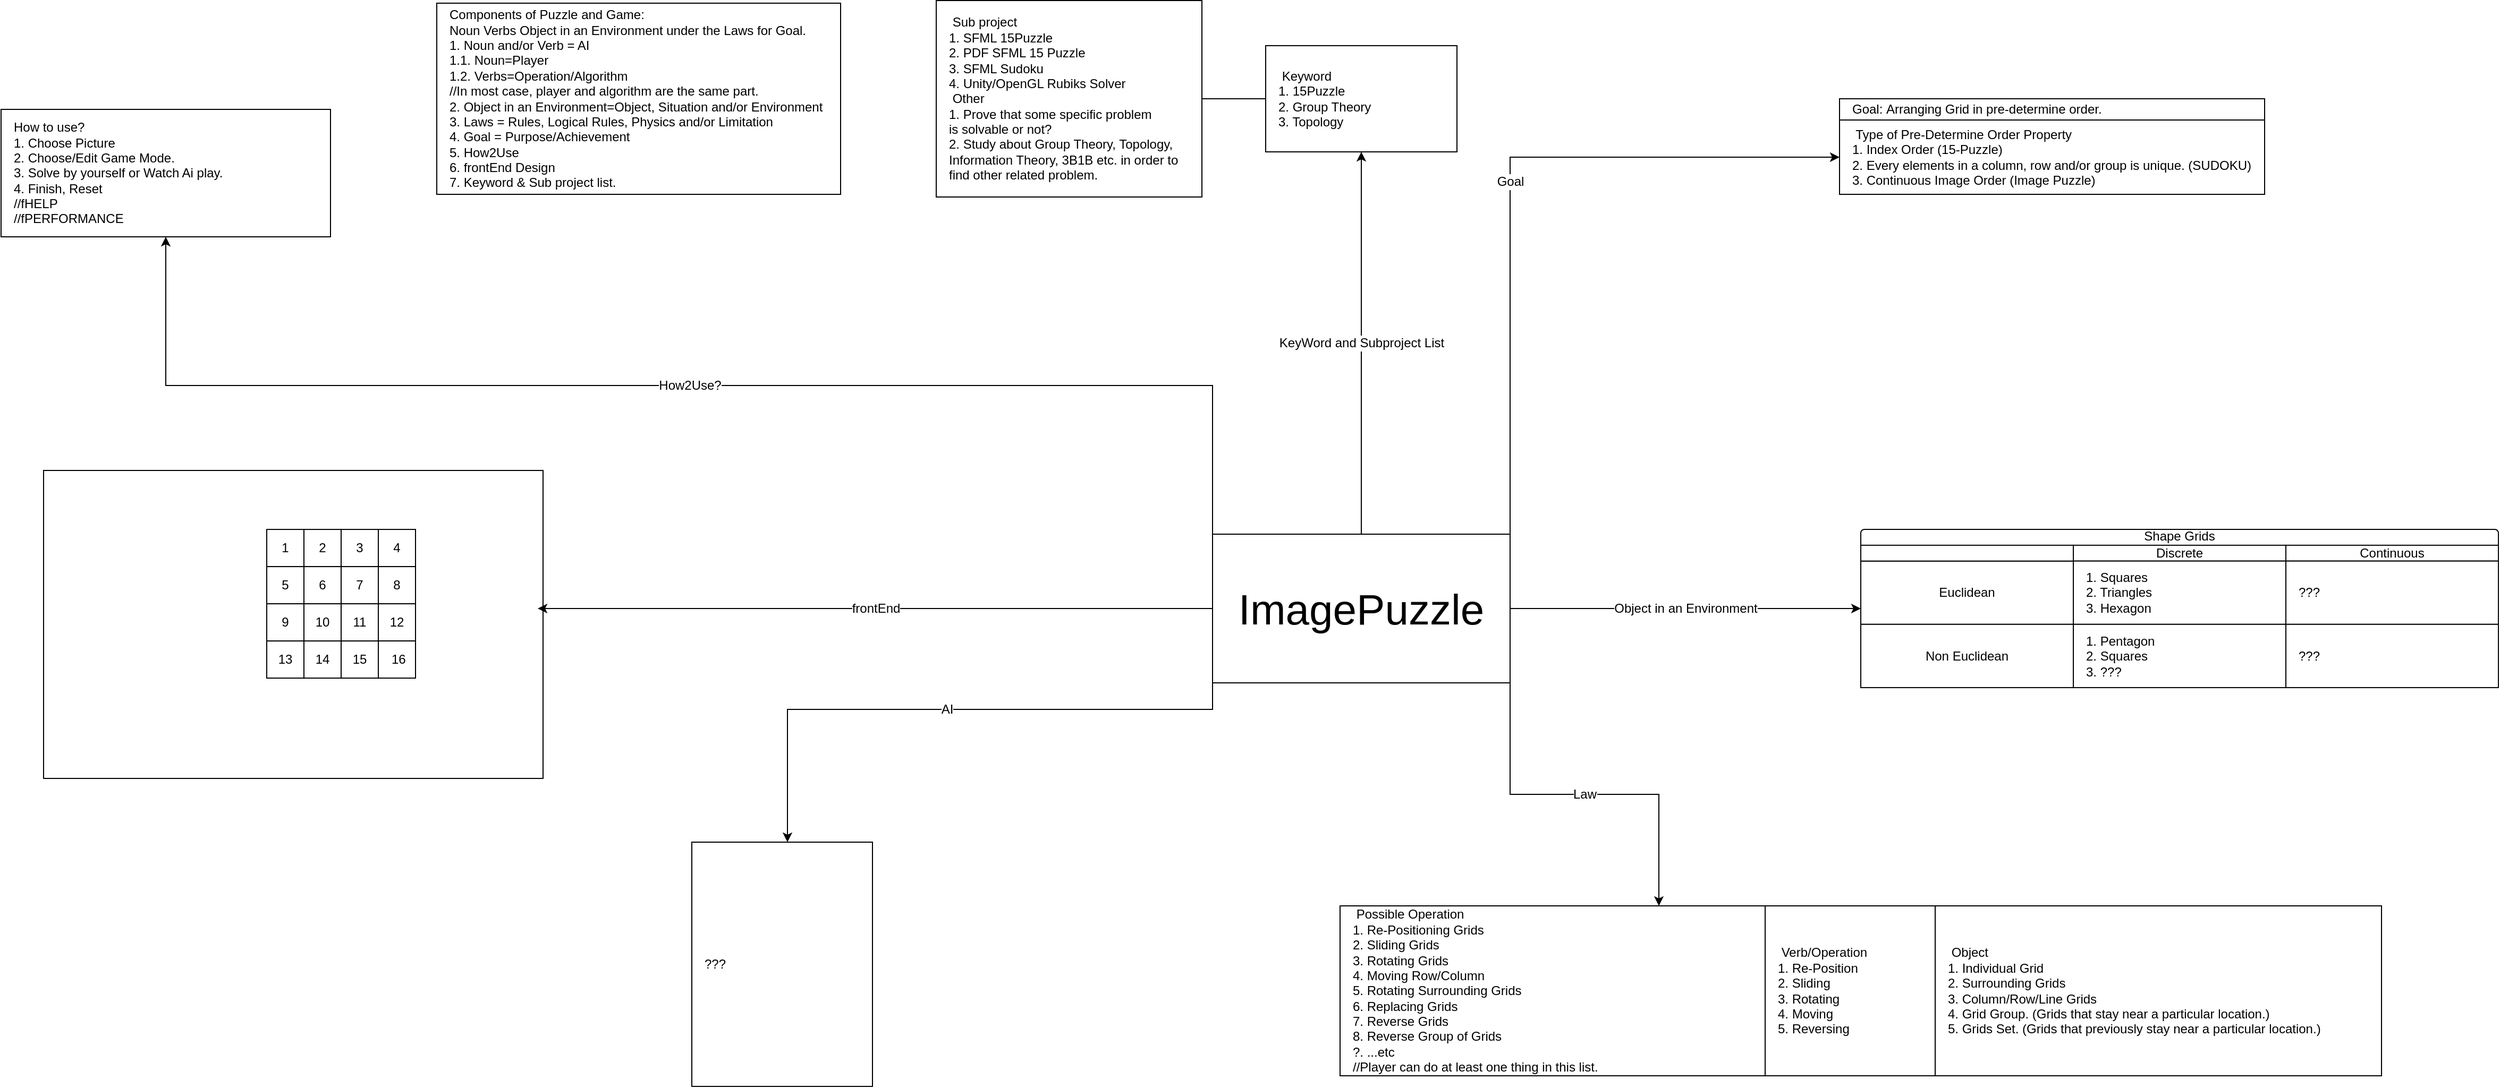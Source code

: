 <mxfile version="17.4.0" type="github">
  <diagram id="6oDgEVkb3G0dYZt31TxD" name="Page-1">
    <mxGraphModel dx="875" dy="800" grid="1" gridSize="10" guides="1" tooltips="1" connect="1" arrows="1" fold="1" page="1" pageScale="1" pageWidth="850" pageHeight="1100" math="0" shadow="0">
      <root>
        <mxCell id="0" />
        <mxCell id="1" parent="0" />
        <mxCell id="-J-nYcljLcr5aQcuRWhF-20" value="" style="rounded=0;whiteSpace=wrap;html=1;fontSize=12;" parent="1" vertex="1">
          <mxGeometry x="100" y="490" width="470" height="290" as="geometry" />
        </mxCell>
        <mxCell id="2gLC2EfKz5ei1ZDdkJLl-1" value="&lt;span style=&quot;white-space: pre&quot;&gt; Keyword&lt;br&gt;1. 15Puzzle&lt;br&gt;2. Group Theory&lt;br/&gt;3. Topology&lt;br&gt;&lt;/span&gt;" style="rounded=0;whiteSpace=wrap;html=1;align=left;spacingLeft=10;" parent="1" vertex="1">
          <mxGeometry x="1250" y="90" width="180" height="100" as="geometry" />
        </mxCell>
        <mxCell id="2gLC2EfKz5ei1ZDdkJLl-32" value="" style="group" parent="1" vertex="1" connectable="0">
          <mxGeometry x="1790" y="140" width="400" height="90" as="geometry" />
        </mxCell>
        <mxCell id="2gLC2EfKz5ei1ZDdkJLl-29" value="Goal:&amp;nbsp;Arranging Grid in pre-determine order." style="rounded=0;whiteSpace=wrap;html=1;fontSize=12;fillColor=#FFFFFF;align=left;spacingLeft=10;" parent="2gLC2EfKz5ei1ZDdkJLl-32" vertex="1">
          <mxGeometry width="400" height="20" as="geometry" />
        </mxCell>
        <mxCell id="2gLC2EfKz5ei1ZDdkJLl-30" value="&lt;span style=&quot;white-space: pre&quot;&gt; Type of Pre-Determine Order Property&lt;/span&gt;&lt;br style=&quot;font-size: 12px&quot;&gt;&lt;span style=&quot;white-space: pre&quot;&gt;1. Index Order (15-Puzzle)&lt;/span&gt;&lt;br&gt;&lt;span style=&quot;white-space: pre&quot;&gt;2. Every elements in a column, row and/or group is unique. (SUDOKU)&lt;/span&gt;&lt;br style=&quot;font-size: 12px&quot;&gt;&lt;span style=&quot;white-space: pre&quot;&gt;3. Continuous Image Order (Image Puzzle)&lt;br&gt;&lt;/span&gt;" style="rounded=0;whiteSpace=wrap;html=1;fontSize=12;fillColor=#FFFFFF;align=left;spacingLeft=10;" parent="2gLC2EfKz5ei1ZDdkJLl-32" vertex="1">
          <mxGeometry y="20" width="400" height="70" as="geometry" />
        </mxCell>
        <mxCell id="wigdRvOD5uhrK0sEMZyR-2" value="&lt;span&gt; How to use?&lt;br&gt;1. Choose Picture&lt;br&gt;2. Choose/Edit Game Mode.&lt;br&gt;3. Solve by yourself or Watch Ai play.&lt;br&gt;4. Finish, Reset&lt;br&gt;//fHELP&lt;br&gt;//fPERFORMANCE&lt;br&gt;&lt;/span&gt;" style="rounded=0;whiteSpace=wrap;html=1;align=left;spacingLeft=10;" parent="1" vertex="1">
          <mxGeometry x="60" y="150" width="310" height="120" as="geometry" />
        </mxCell>
        <mxCell id="wigdRvOD5uhrK0sEMZyR-3" value="&lt;span&gt; Components of Puzzle and Game:&lt;br&gt;Noun Verbs Object in an Environment under the Laws for Goal.&lt;br&gt;1. Noun and/or Verb = AI&lt;br&gt;1.1. Noun=Player&lt;br&gt;1.2. Verbs=Operation/Algorithm&lt;br&gt;//In most case, player and algorithm are the same part.&lt;br&gt;2. Object in an Environment=Object, Situation and/or Environment&lt;br&gt;3. Laws = Rules, Logical Rules, Physics and/or Limitation&lt;br&gt;4. Goal = Purpose/Achievement&lt;br&gt;&lt;/span&gt;&lt;span&gt;5. How2Use&lt;/span&gt;&lt;br&gt;&lt;span&gt;6. frontEnd Design&lt;/span&gt;&lt;br&gt;&lt;span&gt;7. Keyword &amp;amp; Sub project list.&lt;/span&gt;&lt;span&gt;&lt;br&gt;&lt;/span&gt;" style="rounded=0;whiteSpace=wrap;html=1;align=left;spacingLeft=10;" parent="1" vertex="1">
          <mxGeometry x="470" y="50" width="380" height="180" as="geometry" />
        </mxCell>
        <mxCell id="-J-nYcljLcr5aQcuRWhF-3" value="" style="group" parent="1" vertex="1" connectable="0">
          <mxGeometry x="310" y="545.53" width="140" height="140" as="geometry" />
        </mxCell>
        <mxCell id="2gLC2EfKz5ei1ZDdkJLl-37" value="1" style="whiteSpace=wrap;html=1;aspect=fixed;fontSize=12;fillColor=#FFFFFF;" parent="-J-nYcljLcr5aQcuRWhF-3" vertex="1">
          <mxGeometry width="35" height="35" as="geometry" />
        </mxCell>
        <mxCell id="2gLC2EfKz5ei1ZDdkJLl-39" value="2" style="whiteSpace=wrap;html=1;aspect=fixed;fontSize=12;fillColor=#FFFFFF;" parent="-J-nYcljLcr5aQcuRWhF-3" vertex="1">
          <mxGeometry x="35" width="35" height="35" as="geometry" />
        </mxCell>
        <mxCell id="2gLC2EfKz5ei1ZDdkJLl-40" value="3" style="whiteSpace=wrap;html=1;aspect=fixed;fontSize=12;fillColor=#FFFFFF;" parent="-J-nYcljLcr5aQcuRWhF-3" vertex="1">
          <mxGeometry x="70" width="35" height="35" as="geometry" />
        </mxCell>
        <mxCell id="2gLC2EfKz5ei1ZDdkJLl-41" value="4" style="whiteSpace=wrap;html=1;aspect=fixed;fontSize=12;fillColor=#FFFFFF;" parent="-J-nYcljLcr5aQcuRWhF-3" vertex="1">
          <mxGeometry x="105" width="35" height="35" as="geometry" />
        </mxCell>
        <mxCell id="2gLC2EfKz5ei1ZDdkJLl-42" value="5" style="whiteSpace=wrap;html=1;aspect=fixed;fontSize=12;fillColor=#FFFFFF;" parent="-J-nYcljLcr5aQcuRWhF-3" vertex="1">
          <mxGeometry y="35" width="35" height="35" as="geometry" />
        </mxCell>
        <mxCell id="2gLC2EfKz5ei1ZDdkJLl-43" value="6" style="whiteSpace=wrap;html=1;aspect=fixed;fontSize=12;fillColor=#FFFFFF;" parent="-J-nYcljLcr5aQcuRWhF-3" vertex="1">
          <mxGeometry x="35" y="35" width="35" height="35" as="geometry" />
        </mxCell>
        <mxCell id="2gLC2EfKz5ei1ZDdkJLl-51" value="7" style="whiteSpace=wrap;html=1;aspect=fixed;fontSize=12;fillColor=#FFFFFF;" parent="-J-nYcljLcr5aQcuRWhF-3" vertex="1">
          <mxGeometry x="70" y="35" width="35" height="35" as="geometry" />
        </mxCell>
        <mxCell id="2gLC2EfKz5ei1ZDdkJLl-52" value="8" style="whiteSpace=wrap;html=1;aspect=fixed;fontSize=12;fillColor=#FFFFFF;" parent="-J-nYcljLcr5aQcuRWhF-3" vertex="1">
          <mxGeometry x="105" y="35" width="35" height="35" as="geometry" />
        </mxCell>
        <mxCell id="2gLC2EfKz5ei1ZDdkJLl-54" value="15" style="whiteSpace=wrap;html=1;aspect=fixed;fontSize=12;fillColor=#FFFFFF;" parent="-J-nYcljLcr5aQcuRWhF-3" vertex="1">
          <mxGeometry x="70" y="105" width="35" height="35" as="geometry" />
        </mxCell>
        <mxCell id="2gLC2EfKz5ei1ZDdkJLl-55" value="14" style="whiteSpace=wrap;html=1;aspect=fixed;fontSize=12;fillColor=#FFFFFF;" parent="-J-nYcljLcr5aQcuRWhF-3" vertex="1">
          <mxGeometry x="35" y="105" width="35" height="35" as="geometry" />
        </mxCell>
        <mxCell id="2gLC2EfKz5ei1ZDdkJLl-56" value="13" style="whiteSpace=wrap;html=1;aspect=fixed;fontSize=12;fillColor=#FFFFFF;" parent="-J-nYcljLcr5aQcuRWhF-3" vertex="1">
          <mxGeometry y="105" width="35" height="35" as="geometry" />
        </mxCell>
        <mxCell id="2gLC2EfKz5ei1ZDdkJLl-57" value="9" style="whiteSpace=wrap;html=1;aspect=fixed;fontSize=12;fillColor=#FFFFFF;" parent="-J-nYcljLcr5aQcuRWhF-3" vertex="1">
          <mxGeometry y="70" width="35" height="35" as="geometry" />
        </mxCell>
        <mxCell id="2gLC2EfKz5ei1ZDdkJLl-58" value="10" style="whiteSpace=wrap;html=1;aspect=fixed;fontSize=12;fillColor=#FFFFFF;" parent="-J-nYcljLcr5aQcuRWhF-3" vertex="1">
          <mxGeometry x="35" y="70" width="35" height="35" as="geometry" />
        </mxCell>
        <mxCell id="2gLC2EfKz5ei1ZDdkJLl-59" value="11" style="whiteSpace=wrap;html=1;aspect=fixed;fontSize=12;fillColor=#FFFFFF;" parent="-J-nYcljLcr5aQcuRWhF-3" vertex="1">
          <mxGeometry x="70" y="70" width="35" height="35" as="geometry" />
        </mxCell>
        <mxCell id="2gLC2EfKz5ei1ZDdkJLl-60" value="12" style="whiteSpace=wrap;html=1;aspect=fixed;fontSize=12;fillColor=#FFFFFF;" parent="-J-nYcljLcr5aQcuRWhF-3" vertex="1">
          <mxGeometry x="105" y="70" width="35" height="35" as="geometry" />
        </mxCell>
        <mxCell id="-J-nYcljLcr5aQcuRWhF-2" value="&amp;nbsp;16" style="whiteSpace=wrap;html=1;aspect=fixed;fontSize=12;fillColor=#FFFFFF;" parent="-J-nYcljLcr5aQcuRWhF-3" vertex="1">
          <mxGeometry x="105" y="105" width="35" height="35" as="geometry" />
        </mxCell>
        <mxCell id="-J-nYcljLcr5aQcuRWhF-8" value="frontEnd" style="edgeStyle=orthogonalEdgeStyle;rounded=0;orthogonalLoop=1;jettySize=auto;html=1;fontSize=12;" parent="1" source="-J-nYcljLcr5aQcuRWhF-7" edge="1">
          <mxGeometry relative="1" as="geometry">
            <mxPoint x="565" y="620" as="targetPoint" />
          </mxGeometry>
        </mxCell>
        <mxCell id="-J-nYcljLcr5aQcuRWhF-10" value="How2Use?" style="edgeStyle=orthogonalEdgeStyle;rounded=0;orthogonalLoop=1;jettySize=auto;html=1;exitX=0;exitY=0;exitDx=0;exitDy=0;fontSize=12;" parent="1" source="-J-nYcljLcr5aQcuRWhF-7" target="wigdRvOD5uhrK0sEMZyR-2" edge="1">
          <mxGeometry relative="1" as="geometry" />
        </mxCell>
        <mxCell id="-J-nYcljLcr5aQcuRWhF-11" value="KeyWord and Subproject List" style="edgeStyle=orthogonalEdgeStyle;rounded=0;orthogonalLoop=1;jettySize=auto;html=1;exitX=0.5;exitY=0;exitDx=0;exitDy=0;entryX=0.5;entryY=1;entryDx=0;entryDy=0;fontSize=12;" parent="1" source="-J-nYcljLcr5aQcuRWhF-7" target="2gLC2EfKz5ei1ZDdkJLl-1" edge="1">
          <mxGeometry relative="1" as="geometry" />
        </mxCell>
        <mxCell id="-J-nYcljLcr5aQcuRWhF-12" value="Goal" style="edgeStyle=orthogonalEdgeStyle;rounded=0;orthogonalLoop=1;jettySize=auto;html=1;exitX=1;exitY=0;exitDx=0;exitDy=0;fontSize=12;entryX=0;entryY=0.5;entryDx=0;entryDy=0;" parent="1" source="-J-nYcljLcr5aQcuRWhF-7" target="2gLC2EfKz5ei1ZDdkJLl-30" edge="1">
          <mxGeometry relative="1" as="geometry">
            <mxPoint x="1670" y="200" as="targetPoint" />
          </mxGeometry>
        </mxCell>
        <mxCell id="-J-nYcljLcr5aQcuRWhF-15" value="Object in an Environment" style="edgeStyle=orthogonalEdgeStyle;rounded=0;orthogonalLoop=1;jettySize=auto;html=1;exitX=1;exitY=0.5;exitDx=0;exitDy=0;fontSize=12;entryX=0;entryY=0.75;entryDx=0;entryDy=0;" parent="1" source="-J-nYcljLcr5aQcuRWhF-7" target="2gLC2EfKz5ei1ZDdkJLl-21" edge="1">
          <mxGeometry relative="1" as="geometry">
            <mxPoint x="1850" y="565" as="targetPoint" />
          </mxGeometry>
        </mxCell>
        <mxCell id="-J-nYcljLcr5aQcuRWhF-16" value="Law" style="edgeStyle=orthogonalEdgeStyle;rounded=0;orthogonalLoop=1;jettySize=auto;html=1;entryX=0.75;entryY=0;entryDx=0;entryDy=0;fontSize=12;exitX=1;exitY=1;exitDx=0;exitDy=0;" parent="1" source="-J-nYcljLcr5aQcuRWhF-7" target="2gLC2EfKz5ei1ZDdkJLl-31" edge="1">
          <mxGeometry relative="1" as="geometry" />
        </mxCell>
        <mxCell id="-J-nYcljLcr5aQcuRWhF-23" value="AI" style="edgeStyle=orthogonalEdgeStyle;rounded=0;orthogonalLoop=1;jettySize=auto;html=1;exitX=0;exitY=1;exitDx=0;exitDy=0;fontSize=12;" parent="1" source="-J-nYcljLcr5aQcuRWhF-7" edge="1">
          <mxGeometry relative="1" as="geometry">
            <mxPoint x="800" y="840" as="targetPoint" />
            <Array as="points">
              <mxPoint x="1200" y="715" />
              <mxPoint x="800" y="715" />
              <mxPoint x="800" y="740" />
            </Array>
          </mxGeometry>
        </mxCell>
        <mxCell id="-J-nYcljLcr5aQcuRWhF-7" value="ImagePuzzle" style="rounded=0;whiteSpace=wrap;html=1;fontSize=40;" parent="1" vertex="1">
          <mxGeometry x="1200" y="550" width="280" height="140" as="geometry" />
        </mxCell>
        <mxCell id="-J-nYcljLcr5aQcuRWhF-17" value="" style="group" parent="1" vertex="1" connectable="0">
          <mxGeometry x="1320" y="900" width="980" height="160" as="geometry" />
        </mxCell>
        <mxCell id="2gLC2EfKz5ei1ZDdkJLl-31" value="&lt;span style=&quot;white-space: pre&quot;&gt; Possible Operation&lt;br&gt;1. Re-Positioning Grids&lt;br&gt;2. Sliding Grids&lt;br&gt;3. Rotating Grids&lt;br&gt;4. Moving Row/Column&lt;br&gt;5. Rotating Surrounding Grids&lt;br&gt;6. Replacing Grids&lt;br&gt;7. Reverse Grids&lt;br&gt;8. Reverse Group of Grids&lt;br&gt;?. ...etc&lt;br&gt;//Player can do at least one thing in this list.&lt;br&gt;&lt;/span&gt;" style="rounded=0;whiteSpace=wrap;html=1;fontSize=12;fillColor=#FFFFFF;align=left;spacingLeft=10;" parent="-J-nYcljLcr5aQcuRWhF-17" vertex="1">
          <mxGeometry width="400" height="160" as="geometry" />
        </mxCell>
        <mxCell id="wigdRvOD5uhrK0sEMZyR-1" value="" style="group" parent="-J-nYcljLcr5aQcuRWhF-17" vertex="1" connectable="0">
          <mxGeometry x="400" width="580" height="160" as="geometry" />
        </mxCell>
        <mxCell id="2gLC2EfKz5ei1ZDdkJLl-36" value="&lt;span style=&quot;white-space: pre&quot;&gt; Verb/Operation&lt;br&gt;1. Re-Position&lt;br&gt;2. Sliding&lt;br&gt;3. Rotating&lt;br&gt;4. Moving&lt;br&gt;5. Reversing&lt;br&gt;&lt;/span&gt;" style="rounded=0;whiteSpace=wrap;html=1;fontSize=12;fillColor=#FFFFFF;align=left;spacingLeft=10;" parent="wigdRvOD5uhrK0sEMZyR-1" vertex="1">
          <mxGeometry width="160" height="160" as="geometry" />
        </mxCell>
        <mxCell id="2gLC2EfKz5ei1ZDdkJLl-38" value="&lt;span style=&quot;white-space: pre&quot;&gt;&lt;span style=&quot;white-space: pre&quot;&gt; Object&lt;br&gt;&lt;/span&gt;1. Individual Grid&lt;br&gt;2. Surrounding Grids&lt;br&gt;3. &lt;/span&gt;&lt;span style=&quot;white-space: pre&quot;&gt;Column/Row/Line Grids&lt;/span&gt;&lt;br&gt;&lt;span style=&quot;white-space: pre&quot;&gt;4. Grid Group. (Grids that stay near a particular location.)&lt;/span&gt;&lt;br&gt;&lt;span style=&quot;white-space: pre&quot;&gt;5. Grids Set. (Grids that previously stay near a particular location.)&lt;br&gt;&lt;/span&gt;" style="rounded=0;whiteSpace=wrap;html=1;fontSize=12;fillColor=#FFFFFF;align=left;spacingLeft=10;" parent="wigdRvOD5uhrK0sEMZyR-1" vertex="1">
          <mxGeometry x="160" width="420" height="160" as="geometry" />
        </mxCell>
        <mxCell id="2gLC2EfKz5ei1ZDdkJLl-33" value="" style="group" parent="1" vertex="1" connectable="0">
          <mxGeometry x="1810" y="545.53" width="600" height="148.94" as="geometry" />
        </mxCell>
        <mxCell id="2gLC2EfKz5ei1ZDdkJLl-28" value="Shape Grids" style="rounded=1;whiteSpace=wrap;html=1;fontSize=12;fillColor=#FFFFFF;spacingTop=-10;" parent="2gLC2EfKz5ei1ZDdkJLl-33" vertex="1">
          <mxGeometry width="600" height="22.341" as="geometry" />
        </mxCell>
        <mxCell id="2gLC2EfKz5ei1ZDdkJLl-19" value="Discrete" style="rounded=0;whiteSpace=wrap;html=1;fontSize=12;fillColor=#FFFFFF;" parent="2gLC2EfKz5ei1ZDdkJLl-33" vertex="1">
          <mxGeometry x="200" y="14.894" width="200" height="14.894" as="geometry" />
        </mxCell>
        <mxCell id="2gLC2EfKz5ei1ZDdkJLl-20" value="Continuous" style="rounded=0;whiteSpace=wrap;html=1;fontSize=12;fillColor=#FFFFFF;" parent="2gLC2EfKz5ei1ZDdkJLl-33" vertex="1">
          <mxGeometry x="400" y="14.894" width="200" height="14.894" as="geometry" />
        </mxCell>
        <mxCell id="2gLC2EfKz5ei1ZDdkJLl-21" value="Euclidean" style="rounded=0;whiteSpace=wrap;html=1;fontSize=12;fillColor=#FFFFFF;" parent="2gLC2EfKz5ei1ZDdkJLl-33" vertex="1">
          <mxGeometry y="29.788" width="200" height="59.576" as="geometry" />
        </mxCell>
        <mxCell id="2gLC2EfKz5ei1ZDdkJLl-22" value="Non Euclidean" style="rounded=0;whiteSpace=wrap;html=1;fontSize=12;fillColor=#FFFFFF;" parent="2gLC2EfKz5ei1ZDdkJLl-33" vertex="1">
          <mxGeometry y="89.364" width="200" height="59.576" as="geometry" />
        </mxCell>
        <mxCell id="2gLC2EfKz5ei1ZDdkJLl-23" value="1. Squares&lt;br style=&quot;font-size: 12px;&quot;&gt;2. Triangles&lt;br style=&quot;font-size: 12px;&quot;&gt;3. Hexagon" style="rounded=0;whiteSpace=wrap;html=1;fontSize=12;fillColor=#FFFFFF;align=left;spacingLeft=10;" parent="2gLC2EfKz5ei1ZDdkJLl-33" vertex="1">
          <mxGeometry x="200" y="29.788" width="200" height="59.576" as="geometry" />
        </mxCell>
        <mxCell id="2gLC2EfKz5ei1ZDdkJLl-24" value="1. Pentagon&lt;br style=&quot;font-size: 12px&quot;&gt;2. Squares&lt;br style=&quot;font-size: 12px&quot;&gt;3. ???" style="rounded=0;whiteSpace=wrap;html=1;fontSize=12;fillColor=#FFFFFF;align=left;spacingLeft=10;" parent="2gLC2EfKz5ei1ZDdkJLl-33" vertex="1">
          <mxGeometry x="200" y="89.364" width="200" height="59.576" as="geometry" />
        </mxCell>
        <mxCell id="2gLC2EfKz5ei1ZDdkJLl-25" value="???" style="rounded=0;whiteSpace=wrap;html=1;fontSize=12;fillColor=#FFFFFF;align=left;spacingLeft=10;" parent="2gLC2EfKz5ei1ZDdkJLl-33" vertex="1">
          <mxGeometry x="400" y="29.788" width="200" height="59.576" as="geometry" />
        </mxCell>
        <mxCell id="2gLC2EfKz5ei1ZDdkJLl-26" value="???" style="rounded=0;whiteSpace=wrap;html=1;fontSize=12;fillColor=#FFFFFF;align=left;spacingLeft=10;" parent="2gLC2EfKz5ei1ZDdkJLl-33" vertex="1">
          <mxGeometry x="400" y="89.364" width="200" height="59.576" as="geometry" />
        </mxCell>
        <mxCell id="2gLC2EfKz5ei1ZDdkJLl-27" value="" style="rounded=0;whiteSpace=wrap;html=1;fontSize=12;fillColor=#FFFFFF;" parent="2gLC2EfKz5ei1ZDdkJLl-33" vertex="1">
          <mxGeometry y="14.894" width="200" height="14.894" as="geometry" />
        </mxCell>
        <mxCell id="-J-nYcljLcr5aQcuRWhF-24" value="???" style="rounded=0;whiteSpace=wrap;html=1;fontSize=12;align=left;spacingLeft=10;" parent="1" vertex="1">
          <mxGeometry x="710" y="840" width="170" height="230" as="geometry" />
        </mxCell>
        <mxCell id="994QQ5mF7O6aTUClO1Rb-2" style="edgeStyle=orthogonalEdgeStyle;rounded=0;orthogonalLoop=1;jettySize=auto;html=1;entryX=0;entryY=0.5;entryDx=0;entryDy=0;endArrow=none;endFill=0;" edge="1" parent="1" source="994QQ5mF7O6aTUClO1Rb-1" target="2gLC2EfKz5ei1ZDdkJLl-1">
          <mxGeometry relative="1" as="geometry" />
        </mxCell>
        <mxCell id="994QQ5mF7O6aTUClO1Rb-1" value="&lt;span style=&quot;white-space: pre&quot;&gt;	Sub project&lt;br&gt;1. SFML 15Puzzle&lt;br&gt;2. PDF SFML 15 Puzzle&lt;br&gt;3. SFML Sudoku&lt;br&gt;4. Unity/OpenGL Rubiks Solver&lt;br&gt;&lt;span style=&quot;white-space: pre&quot;&gt;	Other&lt;br&gt;&lt;/span&gt;1. Prove that some specific problem &lt;br&gt;is solvable or not?&lt;br/&gt;2. Study about Group Theory, Topology,&lt;br/&gt;Information Theory, 3B1B etc. in order to&lt;br/&gt;find other related problem.&lt;br&gt;&lt;/span&gt;" style="rounded=0;whiteSpace=wrap;html=1;align=left;spacingLeft=10;" vertex="1" parent="1">
          <mxGeometry x="940" y="47.5" width="250" height="185" as="geometry" />
        </mxCell>
      </root>
    </mxGraphModel>
  </diagram>
</mxfile>
